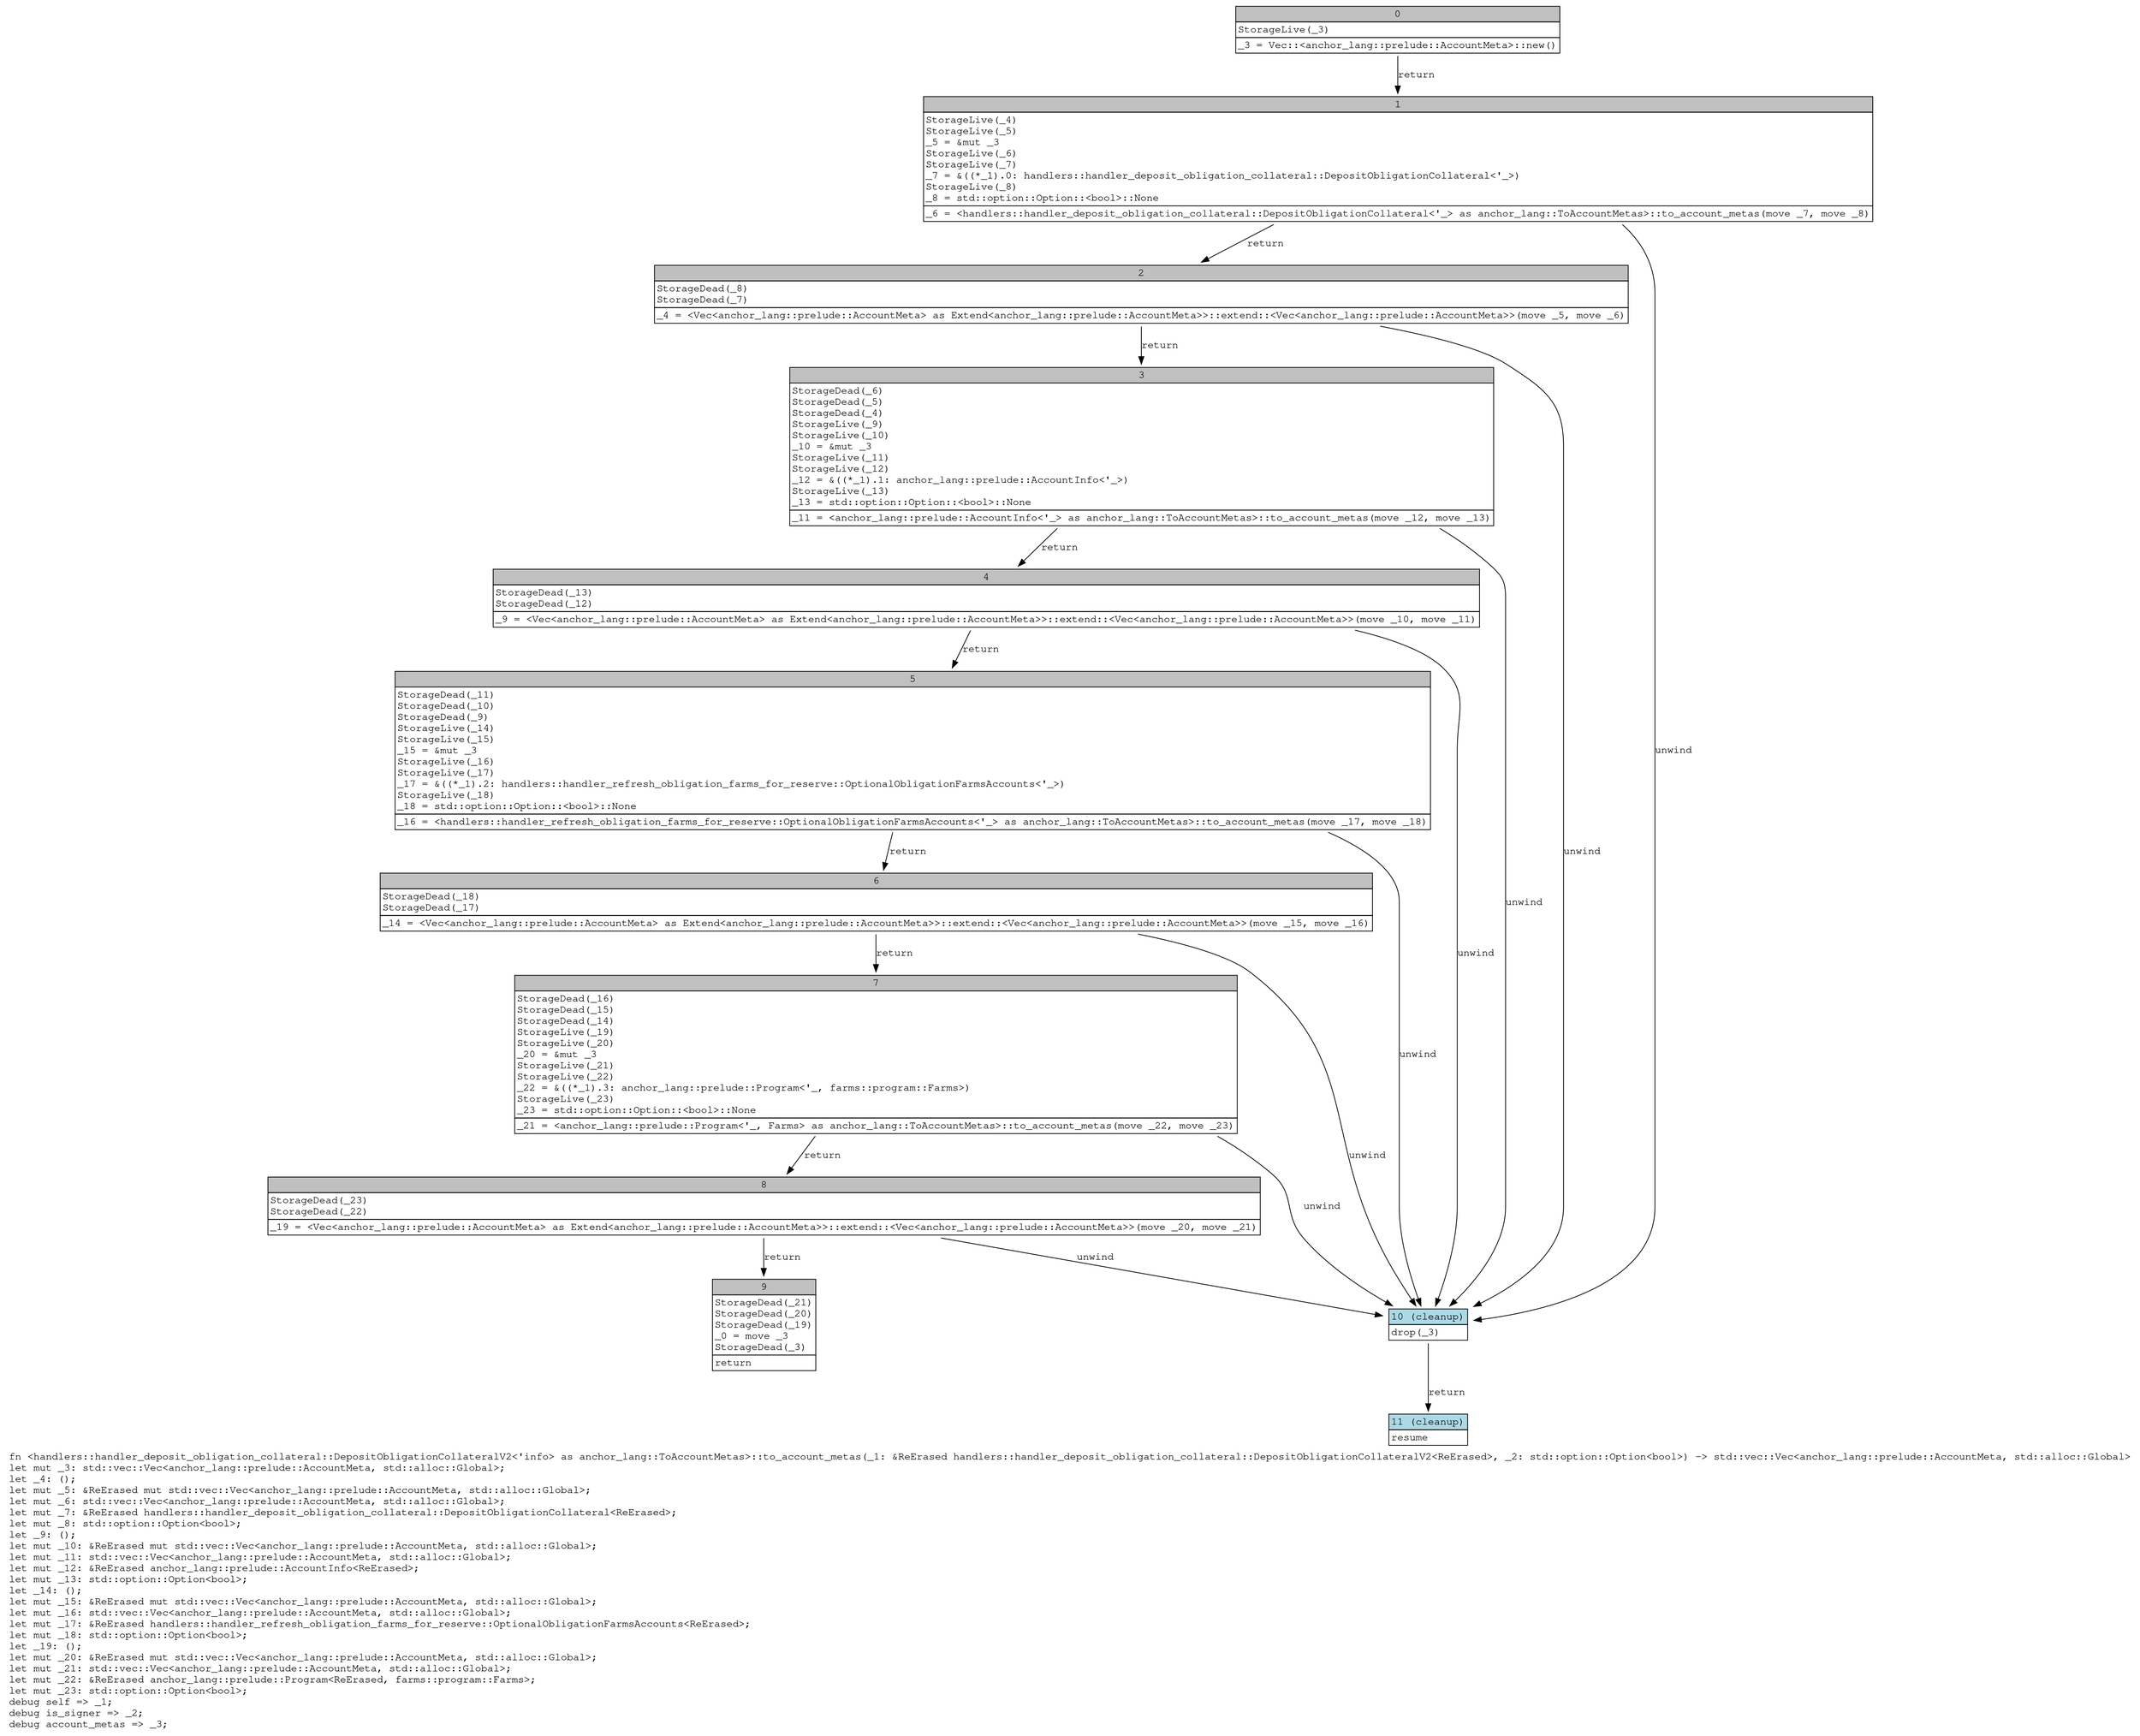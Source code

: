 digraph Mir_0_3251 {
    graph [fontname="Courier, monospace"];
    node [fontname="Courier, monospace"];
    edge [fontname="Courier, monospace"];
    label=<fn &lt;handlers::handler_deposit_obligation_collateral::DepositObligationCollateralV2&lt;'info&gt; as anchor_lang::ToAccountMetas&gt;::to_account_metas(_1: &amp;ReErased handlers::handler_deposit_obligation_collateral::DepositObligationCollateralV2&lt;ReErased&gt;, _2: std::option::Option&lt;bool&gt;) -&gt; std::vec::Vec&lt;anchor_lang::prelude::AccountMeta, std::alloc::Global&gt;<br align="left"/>let mut _3: std::vec::Vec&lt;anchor_lang::prelude::AccountMeta, std::alloc::Global&gt;;<br align="left"/>let _4: ();<br align="left"/>let mut _5: &amp;ReErased mut std::vec::Vec&lt;anchor_lang::prelude::AccountMeta, std::alloc::Global&gt;;<br align="left"/>let mut _6: std::vec::Vec&lt;anchor_lang::prelude::AccountMeta, std::alloc::Global&gt;;<br align="left"/>let mut _7: &amp;ReErased handlers::handler_deposit_obligation_collateral::DepositObligationCollateral&lt;ReErased&gt;;<br align="left"/>let mut _8: std::option::Option&lt;bool&gt;;<br align="left"/>let _9: ();<br align="left"/>let mut _10: &amp;ReErased mut std::vec::Vec&lt;anchor_lang::prelude::AccountMeta, std::alloc::Global&gt;;<br align="left"/>let mut _11: std::vec::Vec&lt;anchor_lang::prelude::AccountMeta, std::alloc::Global&gt;;<br align="left"/>let mut _12: &amp;ReErased anchor_lang::prelude::AccountInfo&lt;ReErased&gt;;<br align="left"/>let mut _13: std::option::Option&lt;bool&gt;;<br align="left"/>let _14: ();<br align="left"/>let mut _15: &amp;ReErased mut std::vec::Vec&lt;anchor_lang::prelude::AccountMeta, std::alloc::Global&gt;;<br align="left"/>let mut _16: std::vec::Vec&lt;anchor_lang::prelude::AccountMeta, std::alloc::Global&gt;;<br align="left"/>let mut _17: &amp;ReErased handlers::handler_refresh_obligation_farms_for_reserve::OptionalObligationFarmsAccounts&lt;ReErased&gt;;<br align="left"/>let mut _18: std::option::Option&lt;bool&gt;;<br align="left"/>let _19: ();<br align="left"/>let mut _20: &amp;ReErased mut std::vec::Vec&lt;anchor_lang::prelude::AccountMeta, std::alloc::Global&gt;;<br align="left"/>let mut _21: std::vec::Vec&lt;anchor_lang::prelude::AccountMeta, std::alloc::Global&gt;;<br align="left"/>let mut _22: &amp;ReErased anchor_lang::prelude::Program&lt;ReErased, farms::program::Farms&gt;;<br align="left"/>let mut _23: std::option::Option&lt;bool&gt;;<br align="left"/>debug self =&gt; _1;<br align="left"/>debug is_signer =&gt; _2;<br align="left"/>debug account_metas =&gt; _3;<br align="left"/>>;
    bb0__0_3251 [shape="none", label=<<table border="0" cellborder="1" cellspacing="0"><tr><td bgcolor="gray" align="center" colspan="1">0</td></tr><tr><td align="left" balign="left">StorageLive(_3)<br/></td></tr><tr><td align="left">_3 = Vec::&lt;anchor_lang::prelude::AccountMeta&gt;::new()</td></tr></table>>];
    bb1__0_3251 [shape="none", label=<<table border="0" cellborder="1" cellspacing="0"><tr><td bgcolor="gray" align="center" colspan="1">1</td></tr><tr><td align="left" balign="left">StorageLive(_4)<br/>StorageLive(_5)<br/>_5 = &amp;mut _3<br/>StorageLive(_6)<br/>StorageLive(_7)<br/>_7 = &amp;((*_1).0: handlers::handler_deposit_obligation_collateral::DepositObligationCollateral&lt;'_&gt;)<br/>StorageLive(_8)<br/>_8 = std::option::Option::&lt;bool&gt;::None<br/></td></tr><tr><td align="left">_6 = &lt;handlers::handler_deposit_obligation_collateral::DepositObligationCollateral&lt;'_&gt; as anchor_lang::ToAccountMetas&gt;::to_account_metas(move _7, move _8)</td></tr></table>>];
    bb2__0_3251 [shape="none", label=<<table border="0" cellborder="1" cellspacing="0"><tr><td bgcolor="gray" align="center" colspan="1">2</td></tr><tr><td align="left" balign="left">StorageDead(_8)<br/>StorageDead(_7)<br/></td></tr><tr><td align="left">_4 = &lt;Vec&lt;anchor_lang::prelude::AccountMeta&gt; as Extend&lt;anchor_lang::prelude::AccountMeta&gt;&gt;::extend::&lt;Vec&lt;anchor_lang::prelude::AccountMeta&gt;&gt;(move _5, move _6)</td></tr></table>>];
    bb3__0_3251 [shape="none", label=<<table border="0" cellborder="1" cellspacing="0"><tr><td bgcolor="gray" align="center" colspan="1">3</td></tr><tr><td align="left" balign="left">StorageDead(_6)<br/>StorageDead(_5)<br/>StorageDead(_4)<br/>StorageLive(_9)<br/>StorageLive(_10)<br/>_10 = &amp;mut _3<br/>StorageLive(_11)<br/>StorageLive(_12)<br/>_12 = &amp;((*_1).1: anchor_lang::prelude::AccountInfo&lt;'_&gt;)<br/>StorageLive(_13)<br/>_13 = std::option::Option::&lt;bool&gt;::None<br/></td></tr><tr><td align="left">_11 = &lt;anchor_lang::prelude::AccountInfo&lt;'_&gt; as anchor_lang::ToAccountMetas&gt;::to_account_metas(move _12, move _13)</td></tr></table>>];
    bb4__0_3251 [shape="none", label=<<table border="0" cellborder="1" cellspacing="0"><tr><td bgcolor="gray" align="center" colspan="1">4</td></tr><tr><td align="left" balign="left">StorageDead(_13)<br/>StorageDead(_12)<br/></td></tr><tr><td align="left">_9 = &lt;Vec&lt;anchor_lang::prelude::AccountMeta&gt; as Extend&lt;anchor_lang::prelude::AccountMeta&gt;&gt;::extend::&lt;Vec&lt;anchor_lang::prelude::AccountMeta&gt;&gt;(move _10, move _11)</td></tr></table>>];
    bb5__0_3251 [shape="none", label=<<table border="0" cellborder="1" cellspacing="0"><tr><td bgcolor="gray" align="center" colspan="1">5</td></tr><tr><td align="left" balign="left">StorageDead(_11)<br/>StorageDead(_10)<br/>StorageDead(_9)<br/>StorageLive(_14)<br/>StorageLive(_15)<br/>_15 = &amp;mut _3<br/>StorageLive(_16)<br/>StorageLive(_17)<br/>_17 = &amp;((*_1).2: handlers::handler_refresh_obligation_farms_for_reserve::OptionalObligationFarmsAccounts&lt;'_&gt;)<br/>StorageLive(_18)<br/>_18 = std::option::Option::&lt;bool&gt;::None<br/></td></tr><tr><td align="left">_16 = &lt;handlers::handler_refresh_obligation_farms_for_reserve::OptionalObligationFarmsAccounts&lt;'_&gt; as anchor_lang::ToAccountMetas&gt;::to_account_metas(move _17, move _18)</td></tr></table>>];
    bb6__0_3251 [shape="none", label=<<table border="0" cellborder="1" cellspacing="0"><tr><td bgcolor="gray" align="center" colspan="1">6</td></tr><tr><td align="left" balign="left">StorageDead(_18)<br/>StorageDead(_17)<br/></td></tr><tr><td align="left">_14 = &lt;Vec&lt;anchor_lang::prelude::AccountMeta&gt; as Extend&lt;anchor_lang::prelude::AccountMeta&gt;&gt;::extend::&lt;Vec&lt;anchor_lang::prelude::AccountMeta&gt;&gt;(move _15, move _16)</td></tr></table>>];
    bb7__0_3251 [shape="none", label=<<table border="0" cellborder="1" cellspacing="0"><tr><td bgcolor="gray" align="center" colspan="1">7</td></tr><tr><td align="left" balign="left">StorageDead(_16)<br/>StorageDead(_15)<br/>StorageDead(_14)<br/>StorageLive(_19)<br/>StorageLive(_20)<br/>_20 = &amp;mut _3<br/>StorageLive(_21)<br/>StorageLive(_22)<br/>_22 = &amp;((*_1).3: anchor_lang::prelude::Program&lt;'_, farms::program::Farms&gt;)<br/>StorageLive(_23)<br/>_23 = std::option::Option::&lt;bool&gt;::None<br/></td></tr><tr><td align="left">_21 = &lt;anchor_lang::prelude::Program&lt;'_, Farms&gt; as anchor_lang::ToAccountMetas&gt;::to_account_metas(move _22, move _23)</td></tr></table>>];
    bb8__0_3251 [shape="none", label=<<table border="0" cellborder="1" cellspacing="0"><tr><td bgcolor="gray" align="center" colspan="1">8</td></tr><tr><td align="left" balign="left">StorageDead(_23)<br/>StorageDead(_22)<br/></td></tr><tr><td align="left">_19 = &lt;Vec&lt;anchor_lang::prelude::AccountMeta&gt; as Extend&lt;anchor_lang::prelude::AccountMeta&gt;&gt;::extend::&lt;Vec&lt;anchor_lang::prelude::AccountMeta&gt;&gt;(move _20, move _21)</td></tr></table>>];
    bb9__0_3251 [shape="none", label=<<table border="0" cellborder="1" cellspacing="0"><tr><td bgcolor="gray" align="center" colspan="1">9</td></tr><tr><td align="left" balign="left">StorageDead(_21)<br/>StorageDead(_20)<br/>StorageDead(_19)<br/>_0 = move _3<br/>StorageDead(_3)<br/></td></tr><tr><td align="left">return</td></tr></table>>];
    bb10__0_3251 [shape="none", label=<<table border="0" cellborder="1" cellspacing="0"><tr><td bgcolor="lightblue" align="center" colspan="1">10 (cleanup)</td></tr><tr><td align="left">drop(_3)</td></tr></table>>];
    bb11__0_3251 [shape="none", label=<<table border="0" cellborder="1" cellspacing="0"><tr><td bgcolor="lightblue" align="center" colspan="1">11 (cleanup)</td></tr><tr><td align="left">resume</td></tr></table>>];
    bb0__0_3251 -> bb1__0_3251 [label="return"];
    bb1__0_3251 -> bb2__0_3251 [label="return"];
    bb1__0_3251 -> bb10__0_3251 [label="unwind"];
    bb2__0_3251 -> bb3__0_3251 [label="return"];
    bb2__0_3251 -> bb10__0_3251 [label="unwind"];
    bb3__0_3251 -> bb4__0_3251 [label="return"];
    bb3__0_3251 -> bb10__0_3251 [label="unwind"];
    bb4__0_3251 -> bb5__0_3251 [label="return"];
    bb4__0_3251 -> bb10__0_3251 [label="unwind"];
    bb5__0_3251 -> bb6__0_3251 [label="return"];
    bb5__0_3251 -> bb10__0_3251 [label="unwind"];
    bb6__0_3251 -> bb7__0_3251 [label="return"];
    bb6__0_3251 -> bb10__0_3251 [label="unwind"];
    bb7__0_3251 -> bb8__0_3251 [label="return"];
    bb7__0_3251 -> bb10__0_3251 [label="unwind"];
    bb8__0_3251 -> bb9__0_3251 [label="return"];
    bb8__0_3251 -> bb10__0_3251 [label="unwind"];
    bb10__0_3251 -> bb11__0_3251 [label="return"];
}
